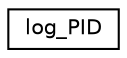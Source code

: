 digraph "Graphical Class Hierarchy"
{
 // INTERACTIVE_SVG=YES
  edge [fontname="Helvetica",fontsize="10",labelfontname="Helvetica",labelfontsize="10"];
  node [fontname="Helvetica",fontsize="10",shape=record];
  rankdir="LR";
  Node1 [label="log_PID",height=0.2,width=0.4,color="black", fillcolor="white", style="filled",URL="$structlog__PID.html"];
}
